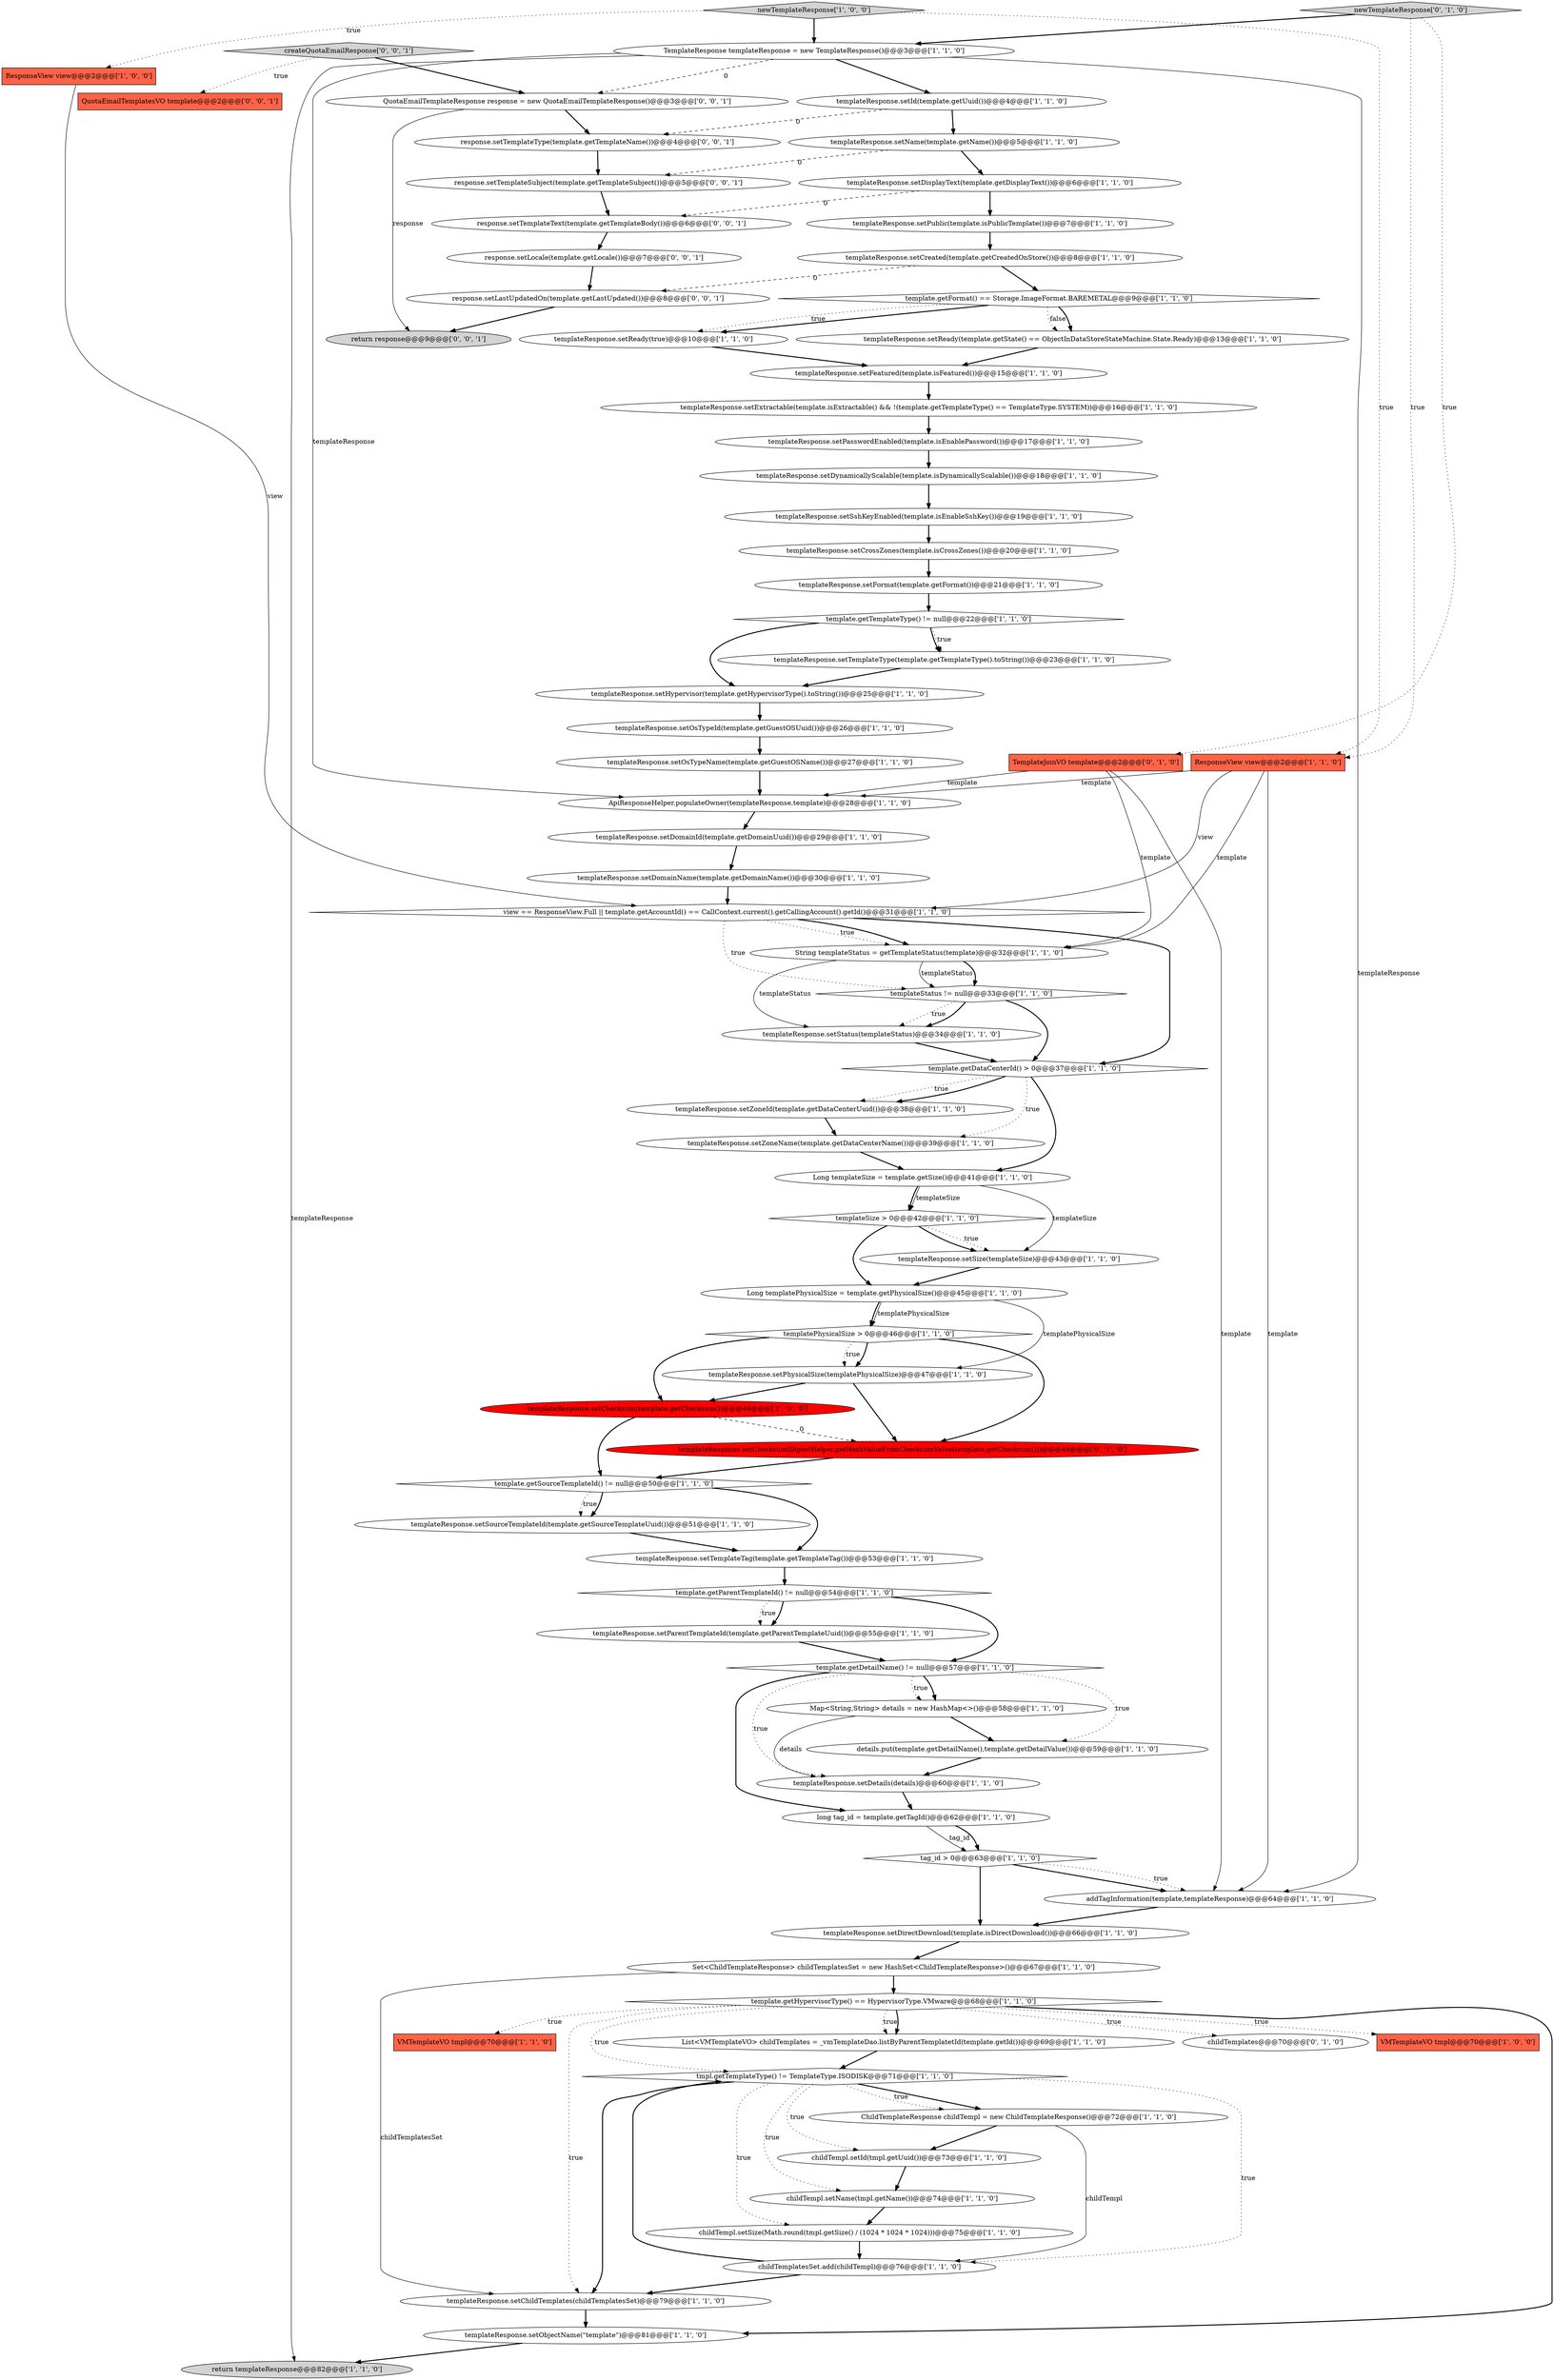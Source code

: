 digraph {
12 [style = filled, label = "templateResponse.setZoneId(template.getDataCenterUuid())@@@38@@@['1', '1', '0']", fillcolor = white, shape = ellipse image = "AAA0AAABBB1BBB"];
57 [style = filled, label = "templateResponse.setId(template.getUuid())@@@4@@@['1', '1', '0']", fillcolor = white, shape = ellipse image = "AAA0AAABBB1BBB"];
10 [style = filled, label = "childTempl.setSize(Math.round(tmpl.getSize() / (1024 * 1024 * 1024)))@@@75@@@['1', '1', '0']", fillcolor = white, shape = ellipse image = "AAA0AAABBB1BBB"];
54 [style = filled, label = "Set<ChildTemplateResponse> childTemplatesSet = new HashSet<ChildTemplateResponse>()@@@67@@@['1', '1', '0']", fillcolor = white, shape = ellipse image = "AAA0AAABBB1BBB"];
8 [style = filled, label = "VMTemplateVO tmpl@@@70@@@['1', '0', '0']", fillcolor = tomato, shape = box image = "AAA0AAABBB1BBB"];
38 [style = filled, label = "tag_id > 0@@@63@@@['1', '1', '0']", fillcolor = white, shape = diamond image = "AAA0AAABBB1BBB"];
0 [style = filled, label = "templateResponse.setReady(template.getState() == ObjectInDataStoreStateMachine.State.Ready)@@@13@@@['1', '1', '0']", fillcolor = white, shape = ellipse image = "AAA0AAABBB1BBB"];
11 [style = filled, label = "templateResponse.setFeatured(template.isFeatured())@@@15@@@['1', '1', '0']", fillcolor = white, shape = ellipse image = "AAA0AAABBB1BBB"];
3 [style = filled, label = "templateResponse.setDetails(details)@@@60@@@['1', '1', '0']", fillcolor = white, shape = ellipse image = "AAA0AAABBB1BBB"];
32 [style = filled, label = "templateResponse.setTemplateType(template.getTemplateType().toString())@@@23@@@['1', '1', '0']", fillcolor = white, shape = ellipse image = "AAA0AAABBB1BBB"];
39 [style = filled, label = "return templateResponse@@@82@@@['1', '1', '0']", fillcolor = lightgray, shape = ellipse image = "AAA0AAABBB1BBB"];
67 [style = filled, label = "templateStatus != null@@@33@@@['1', '1', '0']", fillcolor = white, shape = diamond image = "AAA0AAABBB1BBB"];
19 [style = filled, label = "Map<String,String> details = new HashMap<>()@@@58@@@['1', '1', '0']", fillcolor = white, shape = ellipse image = "AAA0AAABBB1BBB"];
4 [style = filled, label = "templateResponse.setOsTypeId(template.getGuestOSUuid())@@@26@@@['1', '1', '0']", fillcolor = white, shape = ellipse image = "AAA0AAABBB1BBB"];
23 [style = filled, label = "template.getParentTemplateId() != null@@@54@@@['1', '1', '0']", fillcolor = white, shape = diamond image = "AAA0AAABBB1BBB"];
60 [style = filled, label = "Long templateSize = template.getSize()@@@41@@@['1', '1', '0']", fillcolor = white, shape = ellipse image = "AAA0AAABBB1BBB"];
78 [style = filled, label = "response.setTemplateType(template.getTemplateName())@@@4@@@['0', '0', '1']", fillcolor = white, shape = ellipse image = "AAA0AAABBB3BBB"];
63 [style = filled, label = "Long templatePhysicalSize = template.getPhysicalSize()@@@45@@@['1', '1', '0']", fillcolor = white, shape = ellipse image = "AAA0AAABBB1BBB"];
69 [style = filled, label = "newTemplateResponse['0', '1', '0']", fillcolor = lightgray, shape = diamond image = "AAA0AAABBB2BBB"];
26 [style = filled, label = "VMTemplateVO tmpl@@@70@@@['1', '1', '0']", fillcolor = tomato, shape = box image = "AAA0AAABBB1BBB"];
70 [style = filled, label = "TemplateJoinVO template@@@2@@@['0', '1', '0']", fillcolor = tomato, shape = box image = "AAA0AAABBB2BBB"];
72 [style = filled, label = "createQuotaEmailResponse['0', '0', '1']", fillcolor = lightgray, shape = diamond image = "AAA0AAABBB3BBB"];
34 [style = filled, label = "templatePhysicalSize > 0@@@46@@@['1', '1', '0']", fillcolor = white, shape = diamond image = "AAA0AAABBB1BBB"];
51 [style = filled, label = "ResponseView view@@@2@@@['1', '0', '0']", fillcolor = tomato, shape = box image = "AAA0AAABBB1BBB"];
43 [style = filled, label = "template.getDetailName() != null@@@57@@@['1', '1', '0']", fillcolor = white, shape = diamond image = "AAA0AAABBB1BBB"];
61 [style = filled, label = "templateResponse.setExtractable(template.isExtractable() && !(template.getTemplateType() == TemplateType.SYSTEM))@@@16@@@['1', '1', '0']", fillcolor = white, shape = ellipse image = "AAA0AAABBB1BBB"];
27 [style = filled, label = "templateResponse.setCrossZones(template.isCrossZones())@@@20@@@['1', '1', '0']", fillcolor = white, shape = ellipse image = "AAA0AAABBB1BBB"];
31 [style = filled, label = "templateResponse.setDynamicallyScalable(template.isDynamicallyScalable())@@@18@@@['1', '1', '0']", fillcolor = white, shape = ellipse image = "AAA0AAABBB1BBB"];
42 [style = filled, label = "templateResponse.setPhysicalSize(templatePhysicalSize)@@@47@@@['1', '1', '0']", fillcolor = white, shape = ellipse image = "AAA0AAABBB1BBB"];
9 [style = filled, label = "templateResponse.setSize(templateSize)@@@43@@@['1', '1', '0']", fillcolor = white, shape = ellipse image = "AAA0AAABBB1BBB"];
58 [style = filled, label = "template.getSourceTemplateId() != null@@@50@@@['1', '1', '0']", fillcolor = white, shape = diamond image = "AAA0AAABBB1BBB"];
64 [style = filled, label = "ChildTemplateResponse childTempl = new ChildTemplateResponse()@@@72@@@['1', '1', '0']", fillcolor = white, shape = ellipse image = "AAA0AAABBB1BBB"];
18 [style = filled, label = "addTagInformation(template,templateResponse)@@@64@@@['1', '1', '0']", fillcolor = white, shape = ellipse image = "AAA0AAABBB1BBB"];
15 [style = filled, label = "templateSize > 0@@@42@@@['1', '1', '0']", fillcolor = white, shape = diamond image = "AAA0AAABBB1BBB"];
6 [style = filled, label = "templateResponse.setZoneName(template.getDataCenterName())@@@39@@@['1', '1', '0']", fillcolor = white, shape = ellipse image = "AAA0AAABBB1BBB"];
22 [style = filled, label = "TemplateResponse templateResponse = new TemplateResponse()@@@3@@@['1', '1', '0']", fillcolor = white, shape = ellipse image = "AAA0AAABBB1BBB"];
20 [style = filled, label = "details.put(template.getDetailName(),template.getDetailValue())@@@59@@@['1', '1', '0']", fillcolor = white, shape = ellipse image = "AAA0AAABBB1BBB"];
55 [style = filled, label = "templateResponse.setDirectDownload(template.isDirectDownload())@@@66@@@['1', '1', '0']", fillcolor = white, shape = ellipse image = "AAA0AAABBB1BBB"];
79 [style = filled, label = "response.setTemplateSubject(template.getTemplateSubject())@@@5@@@['0', '0', '1']", fillcolor = white, shape = ellipse image = "AAA0AAABBB3BBB"];
73 [style = filled, label = "return response@@@9@@@['0', '0', '1']", fillcolor = lightgray, shape = ellipse image = "AAA0AAABBB3BBB"];
1 [style = filled, label = "List<VMTemplateVO> childTemplates = _vmTemplateDao.listByParentTemplatetId(template.getId())@@@69@@@['1', '1', '0']", fillcolor = white, shape = ellipse image = "AAA0AAABBB1BBB"];
65 [style = filled, label = "templateResponse.setObjectName(\"template\")@@@81@@@['1', '1', '0']", fillcolor = white, shape = ellipse image = "AAA0AAABBB1BBB"];
76 [style = filled, label = "QuotaEmailTemplateResponse response = new QuotaEmailTemplateResponse()@@@3@@@['0', '0', '1']", fillcolor = white, shape = ellipse image = "AAA0AAABBB3BBB"];
80 [style = filled, label = "response.setTemplateText(template.getTemplateBody())@@@6@@@['0', '0', '1']", fillcolor = white, shape = ellipse image = "AAA0AAABBB3BBB"];
62 [style = filled, label = "view == ResponseView.Full || template.getAccountId() == CallContext.current().getCallingAccount().getId()@@@31@@@['1', '1', '0']", fillcolor = white, shape = diamond image = "AAA0AAABBB1BBB"];
17 [style = filled, label = "templateResponse.setFormat(template.getFormat())@@@21@@@['1', '1', '0']", fillcolor = white, shape = ellipse image = "AAA0AAABBB1BBB"];
16 [style = filled, label = "templateResponse.setName(template.getName())@@@5@@@['1', '1', '0']", fillcolor = white, shape = ellipse image = "AAA0AAABBB1BBB"];
40 [style = filled, label = "tmpl.getTemplateType() != TemplateType.ISODISK@@@71@@@['1', '1', '0']", fillcolor = white, shape = diamond image = "AAA0AAABBB1BBB"];
52 [style = filled, label = "childTempl.setId(tmpl.getUuid())@@@73@@@['1', '1', '0']", fillcolor = white, shape = ellipse image = "AAA0AAABBB1BBB"];
25 [style = filled, label = "templateResponse.setSshKeyEnabled(template.isEnableSshKey())@@@19@@@['1', '1', '0']", fillcolor = white, shape = ellipse image = "AAA0AAABBB1BBB"];
35 [style = filled, label = "template.getTemplateType() != null@@@22@@@['1', '1', '0']", fillcolor = white, shape = diamond image = "AAA0AAABBB1BBB"];
53 [style = filled, label = "templateResponse.setSourceTemplateId(template.getSourceTemplateUuid())@@@51@@@['1', '1', '0']", fillcolor = white, shape = ellipse image = "AAA0AAABBB1BBB"];
77 [style = filled, label = "response.setLastUpdatedOn(template.getLastUpdated())@@@8@@@['0', '0', '1']", fillcolor = white, shape = ellipse image = "AAA0AAABBB3BBB"];
45 [style = filled, label = "templateResponse.setParentTemplateId(template.getParentTemplateUuid())@@@55@@@['1', '1', '0']", fillcolor = white, shape = ellipse image = "AAA0AAABBB1BBB"];
13 [style = filled, label = "childTemplatesSet.add(childTempl)@@@76@@@['1', '1', '0']", fillcolor = white, shape = ellipse image = "AAA0AAABBB1BBB"];
47 [style = filled, label = "templateResponse.setCreated(template.getCreatedOnStore())@@@8@@@['1', '1', '0']", fillcolor = white, shape = ellipse image = "AAA0AAABBB1BBB"];
56 [style = filled, label = "ResponseView view@@@2@@@['1', '1', '0']", fillcolor = tomato, shape = box image = "AAA0AAABBB1BBB"];
68 [style = filled, label = "templateResponse.setChecksum(DigestHelper.getHashValueFromChecksumValue(template.getChecksum()))@@@49@@@['0', '1', '0']", fillcolor = red, shape = ellipse image = "AAA1AAABBB2BBB"];
2 [style = filled, label = "templateResponse.setChildTemplates(childTemplatesSet)@@@79@@@['1', '1', '0']", fillcolor = white, shape = ellipse image = "AAA0AAABBB1BBB"];
75 [style = filled, label = "QuotaEmailTemplatesVO template@@@2@@@['0', '0', '1']", fillcolor = tomato, shape = box image = "AAA0AAABBB3BBB"];
71 [style = filled, label = "childTemplates@@@70@@@['0', '1', '0']", fillcolor = white, shape = ellipse image = "AAA0AAABBB2BBB"];
37 [style = filled, label = "templateResponse.setOsTypeName(template.getGuestOSName())@@@27@@@['1', '1', '0']", fillcolor = white, shape = ellipse image = "AAA0AAABBB1BBB"];
28 [style = filled, label = "String templateStatus = getTemplateStatus(template)@@@32@@@['1', '1', '0']", fillcolor = white, shape = ellipse image = "AAA0AAABBB1BBB"];
48 [style = filled, label = "ApiResponseHelper.populateOwner(templateResponse,template)@@@28@@@['1', '1', '0']", fillcolor = white, shape = ellipse image = "AAA0AAABBB1BBB"];
7 [style = filled, label = "childTempl.setName(tmpl.getName())@@@74@@@['1', '1', '0']", fillcolor = white, shape = ellipse image = "AAA0AAABBB1BBB"];
24 [style = filled, label = "templateResponse.setReady(true)@@@10@@@['1', '1', '0']", fillcolor = white, shape = ellipse image = "AAA0AAABBB1BBB"];
46 [style = filled, label = "template.getHypervisorType() == HypervisorType.VMware@@@68@@@['1', '1', '0']", fillcolor = white, shape = diamond image = "AAA0AAABBB1BBB"];
14 [style = filled, label = "templateResponse.setChecksum(template.getChecksum())@@@49@@@['1', '0', '0']", fillcolor = red, shape = ellipse image = "AAA1AAABBB1BBB"];
29 [style = filled, label = "templateResponse.setDomainId(template.getDomainUuid())@@@29@@@['1', '1', '0']", fillcolor = white, shape = ellipse image = "AAA0AAABBB1BBB"];
36 [style = filled, label = "templateResponse.setTemplateTag(template.getTemplateTag())@@@53@@@['1', '1', '0']", fillcolor = white, shape = ellipse image = "AAA0AAABBB1BBB"];
49 [style = filled, label = "newTemplateResponse['1', '0', '0']", fillcolor = lightgray, shape = diamond image = "AAA0AAABBB1BBB"];
59 [style = filled, label = "templateResponse.setDomainName(template.getDomainName())@@@30@@@['1', '1', '0']", fillcolor = white, shape = ellipse image = "AAA0AAABBB1BBB"];
33 [style = filled, label = "templateResponse.setPublic(template.isPublicTemplate())@@@7@@@['1', '1', '0']", fillcolor = white, shape = ellipse image = "AAA0AAABBB1BBB"];
66 [style = filled, label = "template.getDataCenterId() > 0@@@37@@@['1', '1', '0']", fillcolor = white, shape = diamond image = "AAA0AAABBB1BBB"];
74 [style = filled, label = "response.setLocale(template.getLocale())@@@7@@@['0', '0', '1']", fillcolor = white, shape = ellipse image = "AAA0AAABBB3BBB"];
41 [style = filled, label = "templateResponse.setDisplayText(template.getDisplayText())@@@6@@@['1', '1', '0']", fillcolor = white, shape = ellipse image = "AAA0AAABBB1BBB"];
44 [style = filled, label = "long tag_id = template.getTagId()@@@62@@@['1', '1', '0']", fillcolor = white, shape = ellipse image = "AAA0AAABBB1BBB"];
30 [style = filled, label = "template.getFormat() == Storage.ImageFormat.BAREMETAL@@@9@@@['1', '1', '0']", fillcolor = white, shape = diamond image = "AAA0AAABBB1BBB"];
5 [style = filled, label = "templateResponse.setStatus(templateStatus)@@@34@@@['1', '1', '0']", fillcolor = white, shape = ellipse image = "AAA0AAABBB1BBB"];
50 [style = filled, label = "templateResponse.setHypervisor(template.getHypervisorType().toString())@@@25@@@['1', '1', '0']", fillcolor = white, shape = ellipse image = "AAA0AAABBB1BBB"];
21 [style = filled, label = "templateResponse.setPasswordEnabled(template.isEnablePassword())@@@17@@@['1', '1', '0']", fillcolor = white, shape = ellipse image = "AAA0AAABBB1BBB"];
40->2 [style = bold, label=""];
29->59 [style = bold, label=""];
47->77 [style = dashed, label="0"];
72->75 [style = dotted, label="true"];
23->45 [style = bold, label=""];
70->48 [style = solid, label="template"];
48->29 [style = bold, label=""];
18->55 [style = bold, label=""];
40->13 [style = dotted, label="true"];
63->34 [style = bold, label=""];
66->12 [style = dotted, label="true"];
59->62 [style = bold, label=""];
40->10 [style = dotted, label="true"];
16->79 [style = dashed, label="0"];
30->0 [style = dotted, label="false"];
15->9 [style = dotted, label="true"];
9->63 [style = bold, label=""];
49->22 [style = bold, label=""];
43->19 [style = bold, label=""];
16->41 [style = bold, label=""];
34->68 [style = bold, label=""];
62->28 [style = dotted, label="true"];
53->36 [style = bold, label=""];
21->31 [style = bold, label=""];
45->43 [style = bold, label=""];
41->80 [style = dashed, label="0"];
35->50 [style = bold, label=""];
24->11 [style = bold, label=""];
37->48 [style = bold, label=""];
22->57 [style = bold, label=""];
57->16 [style = bold, label=""];
56->28 [style = solid, label="template"];
27->17 [style = bold, label=""];
66->60 [style = bold, label=""];
46->71 [style = dotted, label="true"];
54->2 [style = solid, label="childTemplatesSet"];
43->44 [style = bold, label=""];
46->2 [style = dotted, label="true"];
38->55 [style = bold, label=""];
22->76 [style = dashed, label="0"];
17->35 [style = bold, label=""];
46->40 [style = dotted, label="true"];
22->39 [style = solid, label="templateResponse"];
64->52 [style = bold, label=""];
28->5 [style = solid, label="templateStatus"];
66->6 [style = dotted, label="true"];
58->53 [style = dotted, label="true"];
54->46 [style = bold, label=""];
19->20 [style = bold, label=""];
42->68 [style = bold, label=""];
34->42 [style = bold, label=""];
44->38 [style = solid, label="tag_id"];
20->3 [style = bold, label=""];
13->40 [style = bold, label=""];
40->52 [style = dotted, label="true"];
44->38 [style = bold, label=""];
57->78 [style = dashed, label="0"];
38->18 [style = dotted, label="true"];
49->51 [style = dotted, label="true"];
25->27 [style = bold, label=""];
38->18 [style = bold, label=""];
33->47 [style = bold, label=""];
15->9 [style = bold, label=""];
62->67 [style = dotted, label="true"];
65->39 [style = bold, label=""];
19->3 [style = solid, label="details"];
63->42 [style = solid, label="templatePhysicalSize"];
62->28 [style = bold, label=""];
74->77 [style = bold, label=""];
52->7 [style = bold, label=""];
34->14 [style = bold, label=""];
11->61 [style = bold, label=""];
32->50 [style = bold, label=""];
30->24 [style = bold, label=""];
31->25 [style = bold, label=""];
67->66 [style = bold, label=""];
70->18 [style = solid, label="template"];
77->73 [style = bold, label=""];
28->67 [style = solid, label="templateStatus"];
78->79 [style = bold, label=""];
79->80 [style = bold, label=""];
23->43 [style = bold, label=""];
14->68 [style = dashed, label="0"];
69->22 [style = bold, label=""];
0->11 [style = bold, label=""];
61->21 [style = bold, label=""];
35->32 [style = bold, label=""];
50->4 [style = bold, label=""];
14->58 [style = bold, label=""];
46->8 [style = dotted, label="true"];
62->66 [style = bold, label=""];
69->70 [style = dotted, label="true"];
42->14 [style = bold, label=""];
66->12 [style = bold, label=""];
63->34 [style = solid, label="templatePhysicalSize"];
49->56 [style = dotted, label="true"];
3->44 [style = bold, label=""];
58->53 [style = bold, label=""];
60->15 [style = solid, label="templateSize"];
10->13 [style = bold, label=""];
43->3 [style = dotted, label="true"];
23->45 [style = dotted, label="true"];
56->62 [style = solid, label="view"];
30->0 [style = bold, label=""];
41->33 [style = bold, label=""];
51->62 [style = solid, label="view"];
76->78 [style = bold, label=""];
13->2 [style = bold, label=""];
58->36 [style = bold, label=""];
22->18 [style = solid, label="templateResponse"];
46->1 [style = dotted, label="true"];
30->24 [style = dotted, label="true"];
28->67 [style = bold, label=""];
1->40 [style = bold, label=""];
7->10 [style = bold, label=""];
22->48 [style = solid, label="templateResponse"];
40->64 [style = bold, label=""];
60->15 [style = bold, label=""];
5->66 [style = bold, label=""];
64->13 [style = solid, label="childTempl"];
12->6 [style = bold, label=""];
67->5 [style = dotted, label="true"];
72->76 [style = bold, label=""];
47->30 [style = bold, label=""];
46->26 [style = dotted, label="true"];
56->18 [style = solid, label="template"];
6->60 [style = bold, label=""];
80->74 [style = bold, label=""];
36->23 [style = bold, label=""];
4->37 [style = bold, label=""];
34->42 [style = dotted, label="true"];
46->1 [style = bold, label=""];
70->28 [style = solid, label="template"];
43->20 [style = dotted, label="true"];
40->64 [style = dotted, label="true"];
56->48 [style = solid, label="template"];
67->5 [style = bold, label=""];
40->7 [style = dotted, label="true"];
76->73 [style = solid, label="response"];
2->65 [style = bold, label=""];
55->54 [style = bold, label=""];
46->65 [style = bold, label=""];
60->9 [style = solid, label="templateSize"];
15->63 [style = bold, label=""];
43->19 [style = dotted, label="true"];
69->56 [style = dotted, label="true"];
68->58 [style = bold, label=""];
35->32 [style = dotted, label="true"];
}
